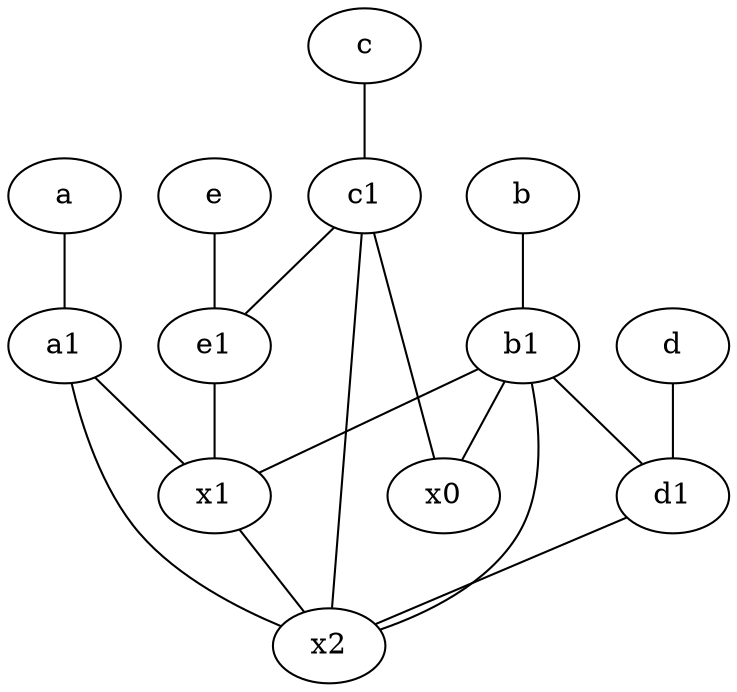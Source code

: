 graph {
	node [labelfontsize=50]
	b1 [labelfontsize=50 pos="9,4!"]
	d1 [labelfontsize=50 pos="3,5!"]
	e [labelfontsize=50 pos="7,9!"]
	c [labelfontsize=50 pos="4.5,2!"]
	a1 [labelfontsize=50 pos="8,3!"]
	a [labelfontsize=50 pos="8,2!"]
	d [labelfontsize=50 pos="2,5!"]
	b [labelfontsize=50 pos="10,4!"]
	x1 [labelfontsize=50]
	x2 [labelfontsize=50]
	e1 [labelfontsize=50 pos="7,7!"]
	c1 [labelfontsize=50 pos="4.5,3!"]
	x0 [labelfontsize=50]
	b1 -- x0
	c1 -- x0
	x1 -- x2
	e1 -- x1
	d -- d1
	b1 -- x1
	c -- c1
	a1 -- x1
	b1 -- d1
	c1 -- e1
	b -- b1
	d1 -- x2
	b1 -- x2
	e -- e1
	a -- a1
	a1 -- x2
	c1 -- x2
}
